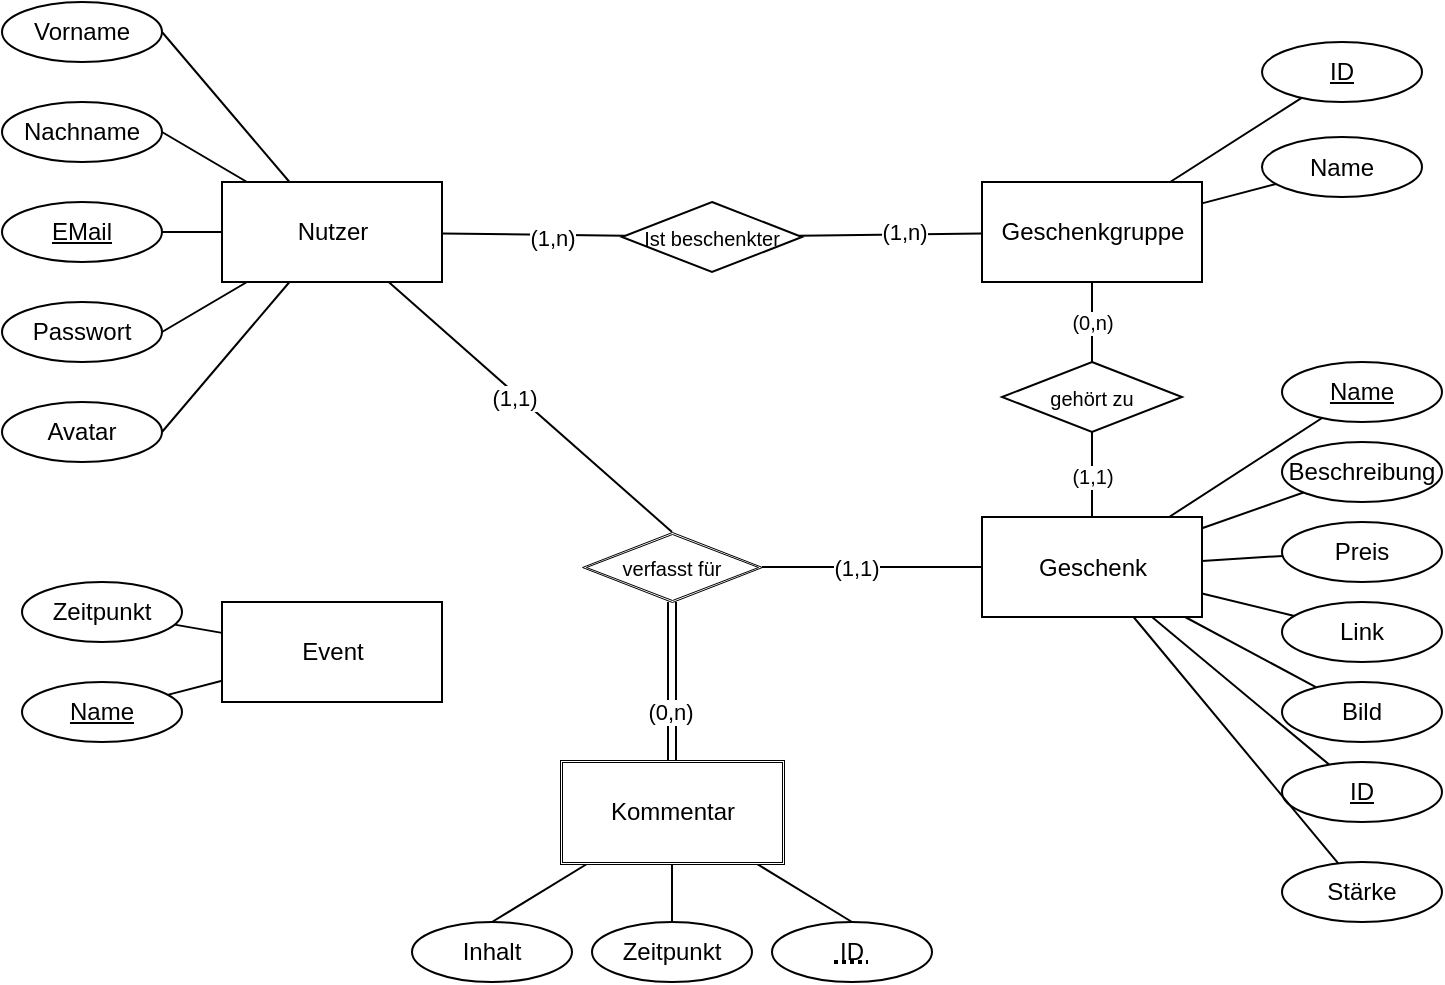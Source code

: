 <mxfile>
    <diagram id="bkDdy30624fk6_pQbF_x" name="Page-1">
        <mxGraphModel dx="240" dy="182" grid="1" gridSize="10" guides="1" tooltips="1" connect="1" arrows="1" fold="1" page="1" pageScale="1" pageWidth="850" pageHeight="1100" math="0" shadow="0">
            <root>
                <mxCell id="0"/>
                <mxCell id="1" parent="0"/>
                <mxCell id="28" style="edgeStyle=none;html=1;entryX=0.5;entryY=0;entryDx=0;entryDy=0;fontSize=10;endArrow=none;endFill=0;" parent="1" source="2" target="27" edge="1">
                    <mxGeometry relative="1" as="geometry"/>
                </mxCell>
                <mxCell id="82" value="(1,1)" style="edgeLabel;html=1;align=center;verticalAlign=middle;resizable=0;points=[];" vertex="1" connectable="0" parent="28">
                    <mxGeometry x="-0.105" y="-2" relative="1" as="geometry">
                        <mxPoint as="offset"/>
                    </mxGeometry>
                </mxCell>
                <mxCell id="51" style="edgeStyle=none;html=1;fontSize=10;endArrow=none;endFill=0;" parent="1" source="2" target="5" edge="1">
                    <mxGeometry relative="1" as="geometry"/>
                </mxCell>
                <mxCell id="52" style="edgeStyle=none;html=1;entryX=1;entryY=0.5;entryDx=0;entryDy=0;fontSize=10;endArrow=none;endFill=0;" parent="1" source="2" target="4" edge="1">
                    <mxGeometry relative="1" as="geometry"/>
                </mxCell>
                <mxCell id="53" style="edgeStyle=none;html=1;entryX=1;entryY=0.5;entryDx=0;entryDy=0;fontSize=10;endArrow=none;endFill=0;" parent="1" source="2" target="3" edge="1">
                    <mxGeometry relative="1" as="geometry"/>
                </mxCell>
                <mxCell id="54" style="edgeStyle=none;html=1;entryX=1;entryY=0.5;entryDx=0;entryDy=0;fontSize=10;endArrow=none;endFill=0;" parent="1" source="2" target="6" edge="1">
                    <mxGeometry relative="1" as="geometry"/>
                </mxCell>
                <mxCell id="55" style="edgeStyle=none;html=1;entryX=1;entryY=0.5;entryDx=0;entryDy=0;fontSize=10;endArrow=none;endFill=0;" parent="1" source="2" target="7" edge="1">
                    <mxGeometry relative="1" as="geometry"/>
                </mxCell>
                <mxCell id="2" value="Nutzer" style="html=1;" parent="1" vertex="1">
                    <mxGeometry x="120" y="100" width="110" height="50" as="geometry"/>
                </mxCell>
                <mxCell id="3" value="Vorname" style="ellipse;whiteSpace=wrap;html=1;" parent="1" vertex="1">
                    <mxGeometry x="10" y="10" width="80" height="30" as="geometry"/>
                </mxCell>
                <mxCell id="4" value="Nachname" style="ellipse;whiteSpace=wrap;html=1;" parent="1" vertex="1">
                    <mxGeometry x="10" y="60" width="80" height="30" as="geometry"/>
                </mxCell>
                <mxCell id="5" value="&lt;u&gt;EMail&lt;/u&gt;" style="ellipse;whiteSpace=wrap;html=1;" parent="1" vertex="1">
                    <mxGeometry x="10" y="110" width="80" height="30" as="geometry"/>
                </mxCell>
                <mxCell id="6" value="Passwort" style="ellipse;whiteSpace=wrap;html=1;" parent="1" vertex="1">
                    <mxGeometry x="10" y="160" width="80" height="30" as="geometry"/>
                </mxCell>
                <mxCell id="7" value="Avatar" style="ellipse;whiteSpace=wrap;html=1;" parent="1" vertex="1">
                    <mxGeometry x="10" y="210" width="80" height="30" as="geometry"/>
                </mxCell>
                <mxCell id="39" value="(0,n)" style="edgeStyle=none;html=1;entryX=0.5;entryY=0;entryDx=0;entryDy=0;fontSize=10;endArrow=none;endFill=0;" parent="1" source="8" target="38" edge="1">
                    <mxGeometry relative="1" as="geometry"/>
                </mxCell>
                <mxCell id="8" value="Geschenkgruppe" style="html=1;" parent="1" vertex="1">
                    <mxGeometry x="500" y="100" width="110" height="50" as="geometry"/>
                </mxCell>
                <mxCell id="56" style="edgeStyle=none;html=1;fontSize=10;endArrow=none;endFill=0;" parent="1" source="9" target="8" edge="1">
                    <mxGeometry relative="1" as="geometry"/>
                </mxCell>
                <mxCell id="9" value="&lt;u&gt;ID&lt;/u&gt;" style="ellipse;whiteSpace=wrap;html=1;" parent="1" vertex="1">
                    <mxGeometry x="640" y="30" width="80" height="30" as="geometry"/>
                </mxCell>
                <mxCell id="57" style="edgeStyle=none;html=1;fontSize=10;endArrow=none;endFill=0;" parent="1" source="10" target="8" edge="1">
                    <mxGeometry relative="1" as="geometry"/>
                </mxCell>
                <mxCell id="80" value="(1,n)" style="edgeLabel;html=1;align=center;verticalAlign=middle;resizable=0;points=[];" vertex="1" connectable="0" parent="57">
                    <mxGeometry x="0.135" y="1" relative="1" as="geometry">
                        <mxPoint as="offset"/>
                    </mxGeometry>
                </mxCell>
                <mxCell id="62" style="edgeStyle=none;html=1;fontSize=10;endArrow=none;endFill=0;" parent="1" source="10" target="2" edge="1">
                    <mxGeometry relative="1" as="geometry"/>
                </mxCell>
                <mxCell id="79" value="(1,n)" style="edgeLabel;html=1;align=center;verticalAlign=middle;resizable=0;points=[];" vertex="1" connectable="0" parent="62">
                    <mxGeometry x="-0.201" y="1" relative="1" as="geometry">
                        <mxPoint as="offset"/>
                    </mxGeometry>
                </mxCell>
                <mxCell id="10" value="&lt;font style=&quot;font-size: 10px;&quot;&gt;Ist beschenkter&lt;/font&gt;" style="rhombus;whiteSpace=wrap;html=1;" parent="1" vertex="1">
                    <mxGeometry x="320" y="110" width="90" height="35" as="geometry"/>
                </mxCell>
                <mxCell id="29" style="edgeStyle=none;html=1;entryX=1;entryY=0.5;entryDx=0;entryDy=0;fontSize=10;endArrow=none;endFill=0;" parent="1" source="14" target="27" edge="1">
                    <mxGeometry relative="1" as="geometry"/>
                </mxCell>
                <mxCell id="83" value="(1,1)" style="edgeLabel;html=1;align=center;verticalAlign=middle;resizable=0;points=[];" vertex="1" connectable="0" parent="29">
                    <mxGeometry x="0.155" relative="1" as="geometry">
                        <mxPoint as="offset"/>
                    </mxGeometry>
                </mxCell>
                <mxCell id="14" value="Geschenk" style="html=1;" parent="1" vertex="1">
                    <mxGeometry x="500" y="267.5" width="110" height="50" as="geometry"/>
                </mxCell>
                <mxCell id="65" style="edgeStyle=none;html=1;fontSize=10;endArrow=none;endFill=0;" parent="1" source="16" target="14" edge="1">
                    <mxGeometry relative="1" as="geometry"/>
                </mxCell>
                <mxCell id="16" value="&lt;u&gt;Name&lt;/u&gt;" style="ellipse;whiteSpace=wrap;html=1;" parent="1" vertex="1">
                    <mxGeometry x="650" y="190" width="80" height="30" as="geometry"/>
                </mxCell>
                <mxCell id="66" style="edgeStyle=none;html=1;fontSize=10;endArrow=none;endFill=0;" parent="1" source="17" target="14" edge="1">
                    <mxGeometry relative="1" as="geometry"/>
                </mxCell>
                <mxCell id="17" value="Beschreibung" style="ellipse;whiteSpace=wrap;html=1;" parent="1" vertex="1">
                    <mxGeometry x="650" y="230" width="80" height="30" as="geometry"/>
                </mxCell>
                <mxCell id="67" style="edgeStyle=none;html=1;fontSize=10;endArrow=none;endFill=0;" parent="1" source="18" target="14" edge="1">
                    <mxGeometry relative="1" as="geometry"/>
                </mxCell>
                <mxCell id="18" value="Preis" style="ellipse;whiteSpace=wrap;html=1;" parent="1" vertex="1">
                    <mxGeometry x="650" y="270" width="80" height="30" as="geometry"/>
                </mxCell>
                <mxCell id="68" style="edgeStyle=none;html=1;fontSize=10;endArrow=none;endFill=0;" parent="1" source="19" target="14" edge="1">
                    <mxGeometry relative="1" as="geometry"/>
                </mxCell>
                <mxCell id="19" value="Link" style="ellipse;whiteSpace=wrap;html=1;" parent="1" vertex="1">
                    <mxGeometry x="650" y="310" width="80" height="30" as="geometry"/>
                </mxCell>
                <mxCell id="69" style="edgeStyle=none;html=1;fontSize=10;endArrow=none;endFill=0;" parent="1" source="20" target="14" edge="1">
                    <mxGeometry relative="1" as="geometry"/>
                </mxCell>
                <mxCell id="20" value="Bild" style="ellipse;whiteSpace=wrap;html=1;" parent="1" vertex="1">
                    <mxGeometry x="650" y="350" width="80" height="30" as="geometry"/>
                </mxCell>
                <mxCell id="30" style="edgeStyle=none;html=1;entryX=0.5;entryY=1;entryDx=0;entryDy=0;fontSize=10;endArrow=none;endFill=0;shape=link;" parent="1" source="22" target="27" edge="1">
                    <mxGeometry relative="1" as="geometry"/>
                </mxCell>
                <mxCell id="81" value="(0,n)" style="edgeLabel;html=1;align=center;verticalAlign=middle;resizable=0;points=[];" vertex="1" connectable="0" parent="30">
                    <mxGeometry x="-0.357" y="1" relative="1" as="geometry">
                        <mxPoint as="offset"/>
                    </mxGeometry>
                </mxCell>
                <mxCell id="48" style="edgeStyle=none;html=1;entryX=0.5;entryY=0;entryDx=0;entryDy=0;fontSize=10;endArrow=none;endFill=0;" parent="1" source="22" target="26" edge="1">
                    <mxGeometry relative="1" as="geometry"/>
                </mxCell>
                <mxCell id="49" style="edgeStyle=none;html=1;entryX=0.5;entryY=0;entryDx=0;entryDy=0;fontSize=10;endArrow=none;endFill=0;" parent="1" source="22" target="25" edge="1">
                    <mxGeometry relative="1" as="geometry"/>
                </mxCell>
                <mxCell id="50" style="edgeStyle=none;html=1;entryX=0.5;entryY=0;entryDx=0;entryDy=0;fontSize=10;endArrow=none;endFill=0;" parent="1" source="22" target="24" edge="1">
                    <mxGeometry relative="1" as="geometry"/>
                </mxCell>
                <mxCell id="70" style="edgeStyle=none;html=1;fontSize=10;endArrow=none;endFill=0;" parent="1" source="23" target="14" edge="1">
                    <mxGeometry relative="1" as="geometry"/>
                </mxCell>
                <mxCell id="23" value="&lt;u&gt;ID&lt;/u&gt;" style="ellipse;whiteSpace=wrap;html=1;" parent="1" vertex="1">
                    <mxGeometry x="650" y="390" width="80" height="30" as="geometry"/>
                </mxCell>
                <mxCell id="24" value="Inhalt" style="ellipse;whiteSpace=wrap;html=1;" parent="1" vertex="1">
                    <mxGeometry x="215" y="470" width="80" height="30" as="geometry"/>
                </mxCell>
                <mxCell id="25" value="Zeitpunkt" style="ellipse;whiteSpace=wrap;html=1;" parent="1" vertex="1">
                    <mxGeometry x="305" y="470" width="80" height="30" as="geometry"/>
                </mxCell>
                <mxCell id="40" value="(1,1)" style="edgeStyle=none;html=1;fontSize=10;endArrow=none;endFill=0;" parent="1" source="38" target="14" edge="1">
                    <mxGeometry x="0.011" relative="1" as="geometry">
                        <Array as="points">
                            <mxPoint x="555" y="250"/>
                        </Array>
                        <mxPoint as="offset"/>
                    </mxGeometry>
                </mxCell>
                <mxCell id="38" value="&lt;font style=&quot;font-size: 10px;&quot;&gt;gehört zu&lt;/font&gt;" style="rhombus;whiteSpace=wrap;html=1;" parent="1" vertex="1">
                    <mxGeometry x="510" y="190" width="90" height="35" as="geometry"/>
                </mxCell>
                <mxCell id="64" style="edgeStyle=none;html=1;fontSize=10;endArrow=none;endFill=0;" parent="1" source="63" target="14" edge="1">
                    <mxGeometry relative="1" as="geometry"/>
                </mxCell>
                <mxCell id="63" value="Stärke" style="ellipse;whiteSpace=wrap;html=1;" parent="1" vertex="1">
                    <mxGeometry x="650" y="440" width="80" height="30" as="geometry"/>
                </mxCell>
                <mxCell id="74" style="edgeStyle=none;html=1;fontSize=10;endArrow=none;endFill=0;" parent="1" source="71" target="72" edge="1">
                    <mxGeometry relative="1" as="geometry"/>
                </mxCell>
                <mxCell id="75" style="edgeStyle=none;html=1;fontSize=10;endArrow=none;endFill=0;" parent="1" source="71" target="73" edge="1">
                    <mxGeometry relative="1" as="geometry"/>
                </mxCell>
                <mxCell id="71" value="Event" style="html=1;" parent="1" vertex="1">
                    <mxGeometry x="120" y="310" width="110" height="50" as="geometry"/>
                </mxCell>
                <mxCell id="72" value="Zeitpunkt" style="ellipse;whiteSpace=wrap;html=1;" parent="1" vertex="1">
                    <mxGeometry x="20" y="300" width="80" height="30" as="geometry"/>
                </mxCell>
                <mxCell id="73" value="&lt;u&gt;Name&lt;/u&gt;" style="ellipse;whiteSpace=wrap;html=1;" parent="1" vertex="1">
                    <mxGeometry x="20" y="350" width="80" height="30" as="geometry"/>
                </mxCell>
                <mxCell id="78" style="edgeStyle=none;html=1;endArrow=none;endFill=0;" edge="1" parent="1" source="76" target="8">
                    <mxGeometry relative="1" as="geometry"/>
                </mxCell>
                <mxCell id="76" value="Name" style="ellipse;whiteSpace=wrap;html=1;" vertex="1" parent="1">
                    <mxGeometry x="640" y="77.5" width="80" height="30" as="geometry"/>
                </mxCell>
                <mxCell id="85" value="" style="group" vertex="1" connectable="0" parent="1">
                    <mxGeometry x="289" y="389" width="112" height="52" as="geometry"/>
                </mxCell>
                <mxCell id="84" value="Kommentar" style="html=1;strokeColor=default;perimeterSpacing=0;strokeWidth=0.5;shadow=0;rounded=0;glass=0;backgroundOutline=0;metaEdit=0;dropTarget=0;fixDash=0;" vertex="1" parent="85">
                    <mxGeometry width="112" height="52" as="geometry"/>
                </mxCell>
                <mxCell id="22" value="Kommentar" style="html=1;strokeColor=default;perimeterSpacing=0;strokeWidth=0.5;shadow=0;rounded=0;glass=0;backgroundOutline=0;metaEdit=0;dropTarget=0;fixDash=0;" parent="85" vertex="1">
                    <mxGeometry x="1" y="1" width="110" height="50" as="geometry"/>
                </mxCell>
                <mxCell id="87" value="" style="group" vertex="1" connectable="0" parent="1">
                    <mxGeometry x="300" y="275" width="90" height="35" as="geometry"/>
                </mxCell>
                <mxCell id="27" value="&lt;font style=&quot;font-size: 10px;&quot;&gt;verfasst für&lt;/font&gt;" style="rhombus;whiteSpace=wrap;html=1;strokeWidth=0.5;" parent="87" vertex="1">
                    <mxGeometry width="90" height="35" as="geometry"/>
                </mxCell>
                <mxCell id="86" value="&lt;font style=&quot;font-size: 10px;&quot;&gt;verfasst für&lt;/font&gt;" style="rhombus;whiteSpace=wrap;html=1;strokeWidth=0.5;" vertex="1" parent="87">
                    <mxGeometry x="2" y="1" width="86" height="33" as="geometry"/>
                </mxCell>
                <mxCell id="89" value="" style="group" vertex="1" connectable="0" parent="1">
                    <mxGeometry x="395" y="470" width="80" height="30" as="geometry"/>
                </mxCell>
                <mxCell id="26" value="ID" style="ellipse;whiteSpace=wrap;html=1;" parent="89" vertex="1">
                    <mxGeometry width="80" height="30" as="geometry"/>
                </mxCell>
                <mxCell id="88" value="" style="endArrow=none;dashed=1;html=1;strokeWidth=2;dashPattern=1 1;" edge="1" parent="89">
                    <mxGeometry width="50" height="50" relative="1" as="geometry">
                        <mxPoint x="31" y="20" as="sourcePoint"/>
                        <mxPoint x="48" y="20" as="targetPoint"/>
                    </mxGeometry>
                </mxCell>
            </root>
        </mxGraphModel>
    </diagram>
</mxfile>